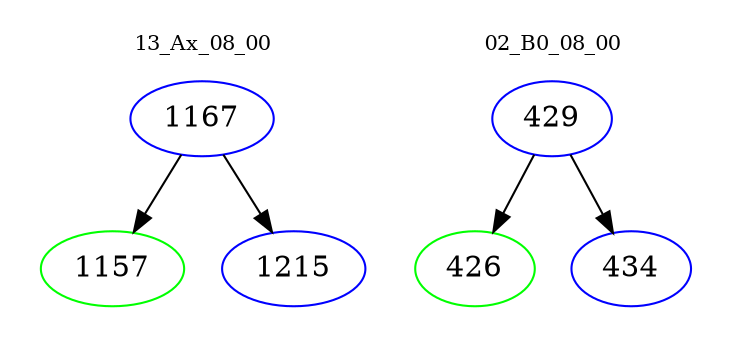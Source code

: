 digraph{
subgraph cluster_0 {
color = white
label = "13_Ax_08_00";
fontsize=10;
T0_1167 [label="1167", color="blue"]
T0_1167 -> T0_1157 [color="black"]
T0_1157 [label="1157", color="green"]
T0_1167 -> T0_1215 [color="black"]
T0_1215 [label="1215", color="blue"]
}
subgraph cluster_1 {
color = white
label = "02_B0_08_00";
fontsize=10;
T1_429 [label="429", color="blue"]
T1_429 -> T1_426 [color="black"]
T1_426 [label="426", color="green"]
T1_429 -> T1_434 [color="black"]
T1_434 [label="434", color="blue"]
}
}
